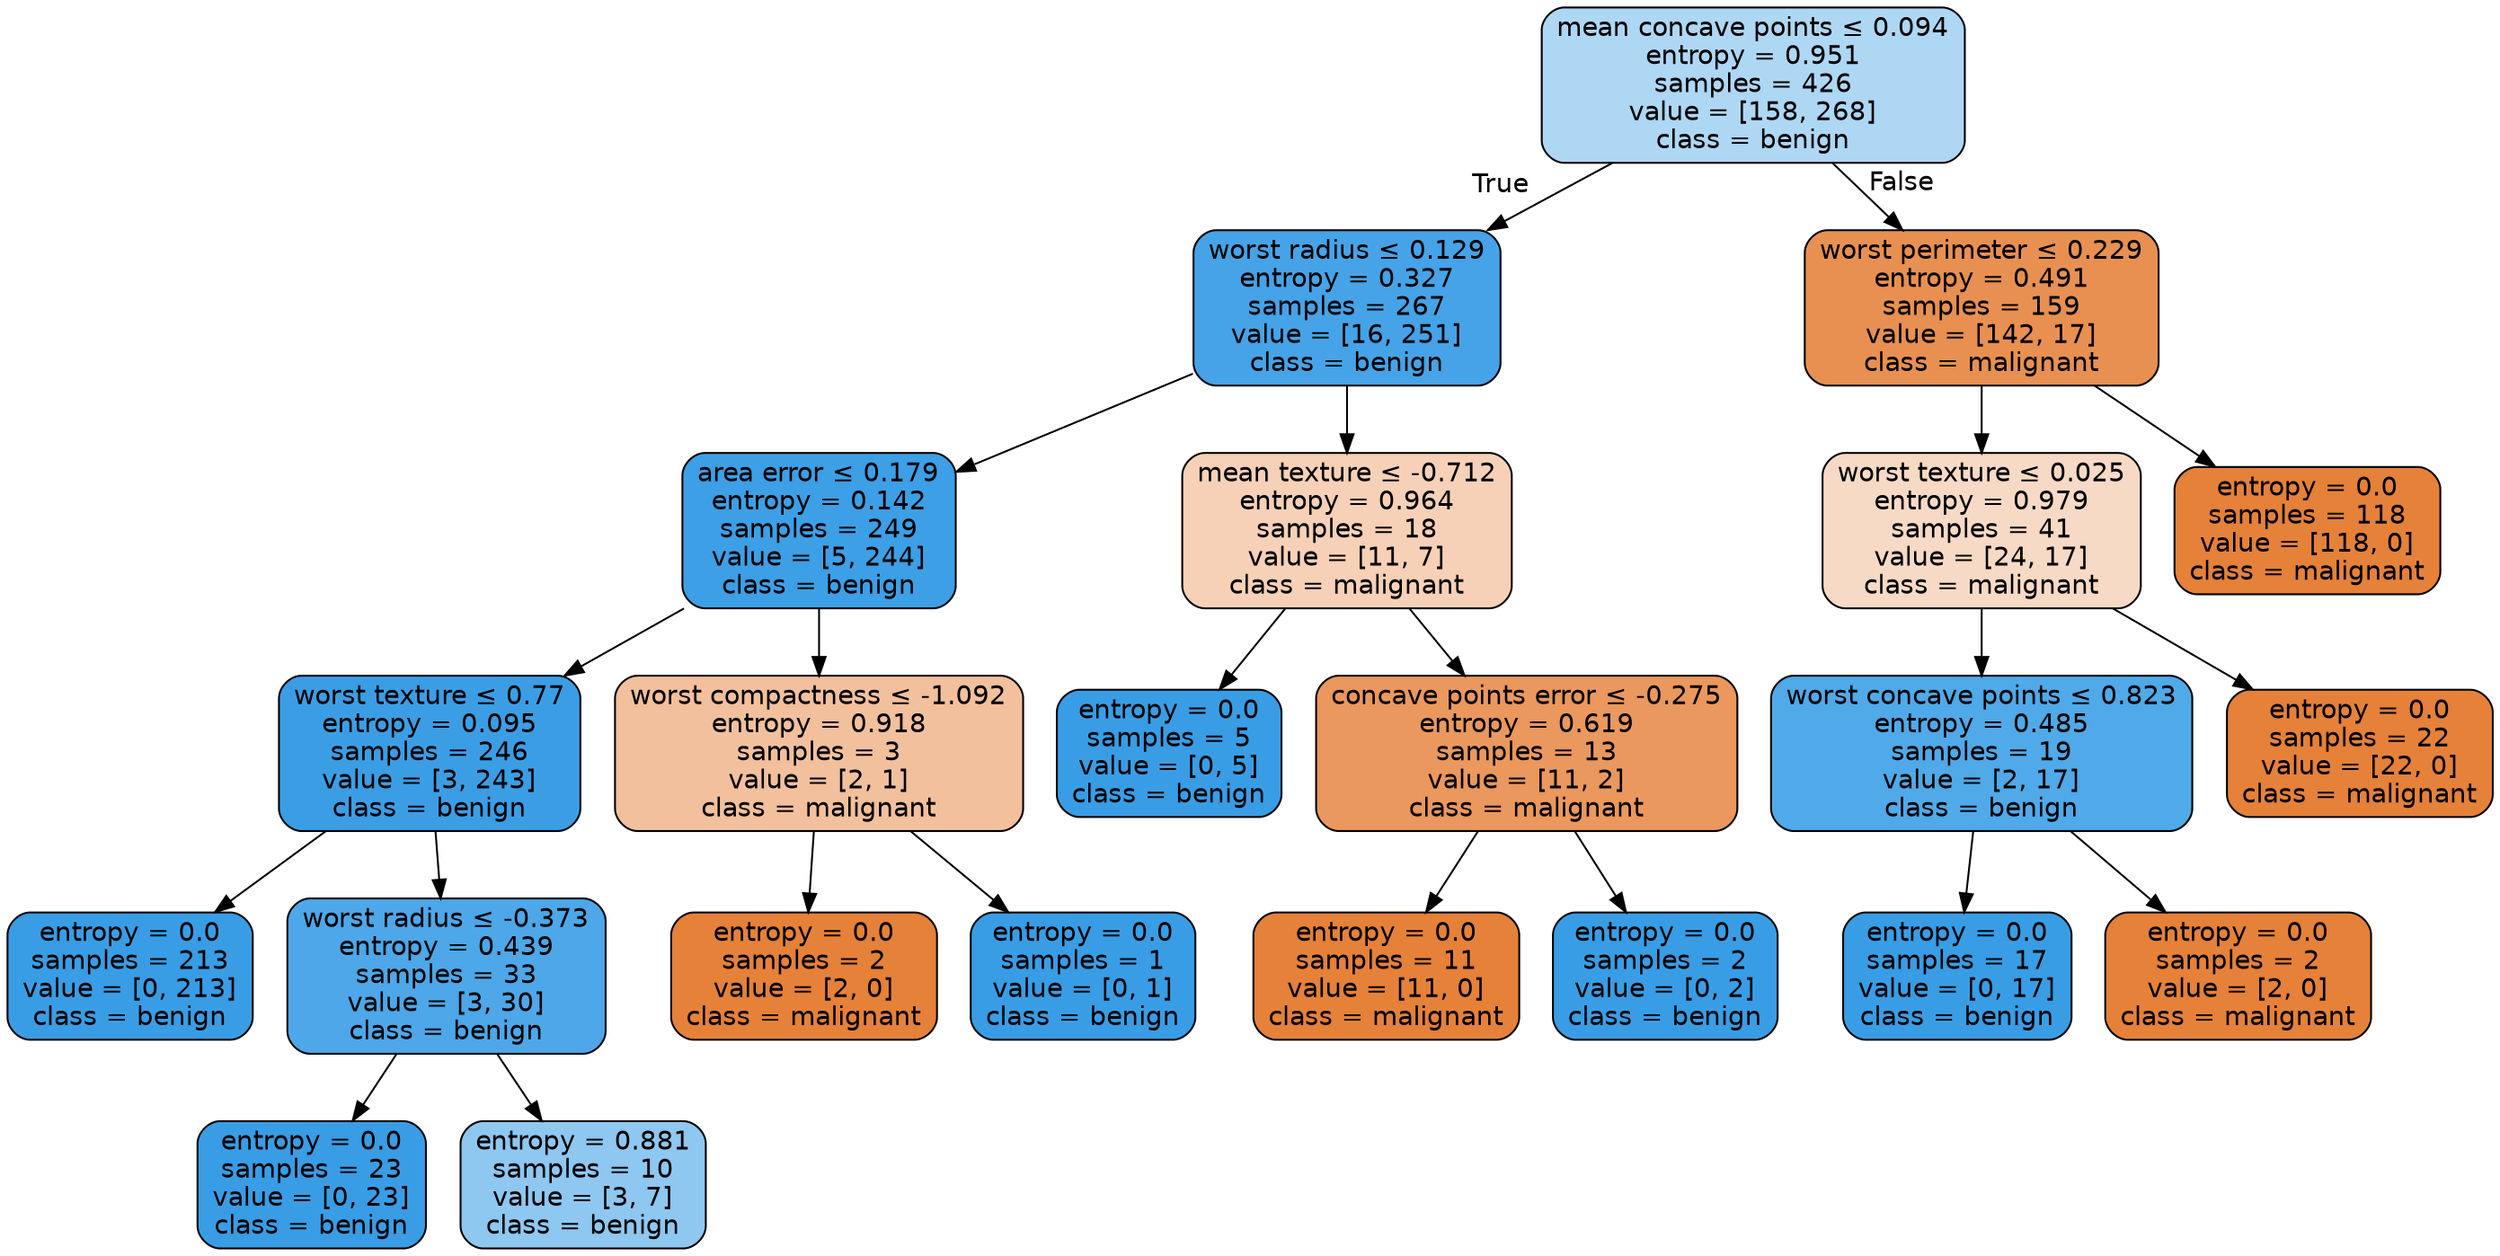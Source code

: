 digraph Tree {
node [shape=box, style="filled, rounded", color="black", fontname=helvetica] ;
edge [fontname=helvetica] ;
0 [label=<mean concave points &le; 0.094<br/>entropy = 0.951<br/>samples = 426<br/>value = [158, 268]<br/>class = benign>, fillcolor="#aed7f4"] ;
1 [label=<worst radius &le; 0.129<br/>entropy = 0.327<br/>samples = 267<br/>value = [16, 251]<br/>class = benign>, fillcolor="#46a3e7"] ;
0 -> 1 [labeldistance=2.5, labelangle=45, headlabel="True"] ;
2 [label=<area error &le; 0.179<br/>entropy = 0.142<br/>samples = 249<br/>value = [5, 244]<br/>class = benign>, fillcolor="#3d9fe6"] ;
1 -> 2 ;
3 [label=<worst texture &le; 0.77<br/>entropy = 0.095<br/>samples = 246<br/>value = [3, 243]<br/>class = benign>, fillcolor="#3b9ee5"] ;
2 -> 3 ;
4 [label=<entropy = 0.0<br/>samples = 213<br/>value = [0, 213]<br/>class = benign>, fillcolor="#399de5"] ;
3 -> 4 ;
5 [label=<worst radius &le; -0.373<br/>entropy = 0.439<br/>samples = 33<br/>value = [3, 30]<br/>class = benign>, fillcolor="#4da7e8"] ;
3 -> 5 ;
6 [label=<entropy = 0.0<br/>samples = 23<br/>value = [0, 23]<br/>class = benign>, fillcolor="#399de5"] ;
5 -> 6 ;
7 [label=<entropy = 0.881<br/>samples = 10<br/>value = [3, 7]<br/>class = benign>, fillcolor="#8ec7f0"] ;
5 -> 7 ;
8 [label=<worst compactness &le; -1.092<br/>entropy = 0.918<br/>samples = 3<br/>value = [2, 1]<br/>class = malignant>, fillcolor="#f2c09c"] ;
2 -> 8 ;
9 [label=<entropy = 0.0<br/>samples = 2<br/>value = [2, 0]<br/>class = malignant>, fillcolor="#e58139"] ;
8 -> 9 ;
10 [label=<entropy = 0.0<br/>samples = 1<br/>value = [0, 1]<br/>class = benign>, fillcolor="#399de5"] ;
8 -> 10 ;
11 [label=<mean texture &le; -0.712<br/>entropy = 0.964<br/>samples = 18<br/>value = [11, 7]<br/>class = malignant>, fillcolor="#f6d1b7"] ;
1 -> 11 ;
12 [label=<entropy = 0.0<br/>samples = 5<br/>value = [0, 5]<br/>class = benign>, fillcolor="#399de5"] ;
11 -> 12 ;
13 [label=<concave points error &le; -0.275<br/>entropy = 0.619<br/>samples = 13<br/>value = [11, 2]<br/>class = malignant>, fillcolor="#ea985d"] ;
11 -> 13 ;
14 [label=<entropy = 0.0<br/>samples = 11<br/>value = [11, 0]<br/>class = malignant>, fillcolor="#e58139"] ;
13 -> 14 ;
15 [label=<entropy = 0.0<br/>samples = 2<br/>value = [0, 2]<br/>class = benign>, fillcolor="#399de5"] ;
13 -> 15 ;
16 [label=<worst perimeter &le; 0.229<br/>entropy = 0.491<br/>samples = 159<br/>value = [142, 17]<br/>class = malignant>, fillcolor="#e89051"] ;
0 -> 16 [labeldistance=2.5, labelangle=-45, headlabel="False"] ;
17 [label=<worst texture &le; 0.025<br/>entropy = 0.979<br/>samples = 41<br/>value = [24, 17]<br/>class = malignant>, fillcolor="#f7dac5"] ;
16 -> 17 ;
18 [label=<worst concave points &le; 0.823<br/>entropy = 0.485<br/>samples = 19<br/>value = [2, 17]<br/>class = benign>, fillcolor="#50a9e8"] ;
17 -> 18 ;
19 [label=<entropy = 0.0<br/>samples = 17<br/>value = [0, 17]<br/>class = benign>, fillcolor="#399de5"] ;
18 -> 19 ;
20 [label=<entropy = 0.0<br/>samples = 2<br/>value = [2, 0]<br/>class = malignant>, fillcolor="#e58139"] ;
18 -> 20 ;
21 [label=<entropy = 0.0<br/>samples = 22<br/>value = [22, 0]<br/>class = malignant>, fillcolor="#e58139"] ;
17 -> 21 ;
22 [label=<entropy = 0.0<br/>samples = 118<br/>value = [118, 0]<br/>class = malignant>, fillcolor="#e58139"] ;
16 -> 22 ;
}